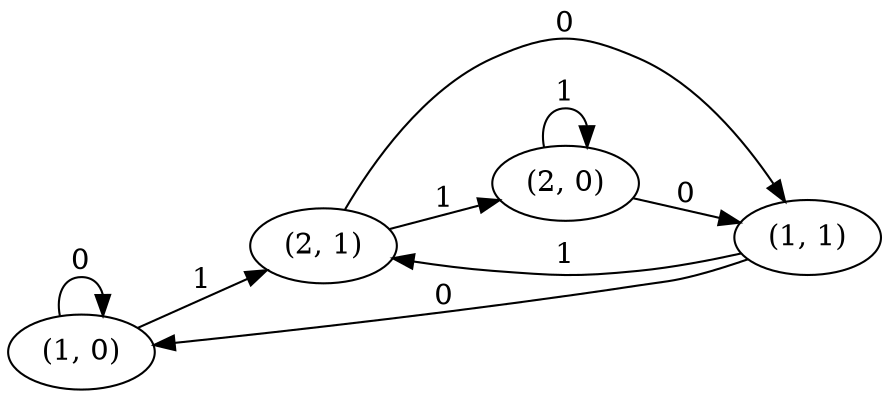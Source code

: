 digraph {
	rankdir = LR
	0      [label = "(1, 0)"]
	0 -> 0 [label = "0"]
	0 -> 2 [label = "1"]
	3      [label = "(1, 1)"]
	3 -> 0 [label = "0"]
	3 -> 2 [label = "1"]
	1      [label = "(2, 0)"]
	1 -> 3 [label = "0"]
	1 -> 1 [label = "1"]
	2      [label = "(2, 1)"]
	2 -> 3 [label = "0"]
	2 -> 1 [label = "1"]
}
